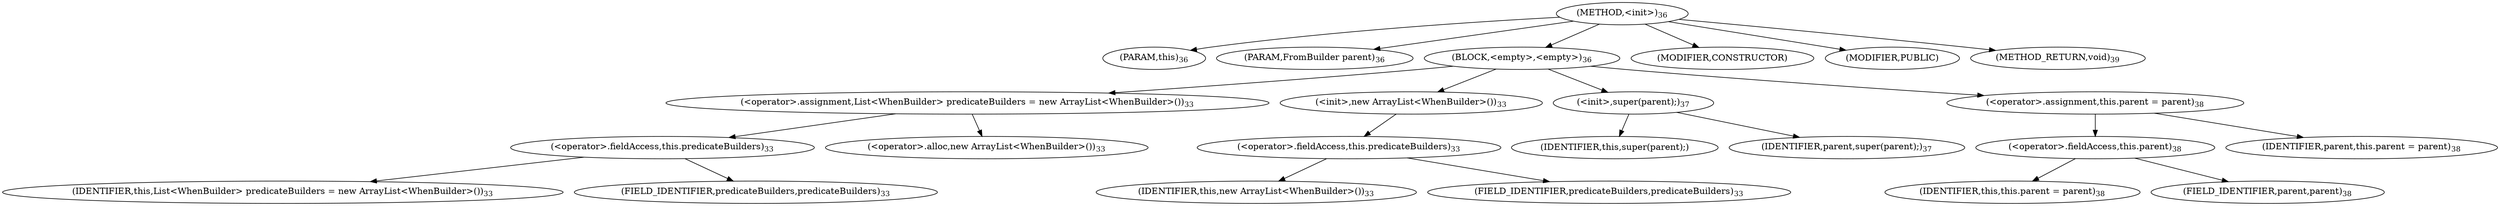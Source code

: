 digraph "&lt;init&gt;" {  
"27" [label = <(METHOD,&lt;init&gt;)<SUB>36</SUB>> ]
"4" [label = <(PARAM,this)<SUB>36</SUB>> ]
"28" [label = <(PARAM,FromBuilder parent)<SUB>36</SUB>> ]
"29" [label = <(BLOCK,&lt;empty&gt;,&lt;empty&gt;)<SUB>36</SUB>> ]
"30" [label = <(&lt;operator&gt;.assignment,List&lt;WhenBuilder&gt; predicateBuilders = new ArrayList&lt;WhenBuilder&gt;())<SUB>33</SUB>> ]
"31" [label = <(&lt;operator&gt;.fieldAccess,this.predicateBuilders)<SUB>33</SUB>> ]
"32" [label = <(IDENTIFIER,this,List&lt;WhenBuilder&gt; predicateBuilders = new ArrayList&lt;WhenBuilder&gt;())<SUB>33</SUB>> ]
"33" [label = <(FIELD_IDENTIFIER,predicateBuilders,predicateBuilders)<SUB>33</SUB>> ]
"34" [label = <(&lt;operator&gt;.alloc,new ArrayList&lt;WhenBuilder&gt;())<SUB>33</SUB>> ]
"35" [label = <(&lt;init&gt;,new ArrayList&lt;WhenBuilder&gt;())<SUB>33</SUB>> ]
"36" [label = <(&lt;operator&gt;.fieldAccess,this.predicateBuilders)<SUB>33</SUB>> ]
"37" [label = <(IDENTIFIER,this,new ArrayList&lt;WhenBuilder&gt;())<SUB>33</SUB>> ]
"38" [label = <(FIELD_IDENTIFIER,predicateBuilders,predicateBuilders)<SUB>33</SUB>> ]
"39" [label = <(&lt;init&gt;,super(parent);)<SUB>37</SUB>> ]
"3" [label = <(IDENTIFIER,this,super(parent);)> ]
"40" [label = <(IDENTIFIER,parent,super(parent);)<SUB>37</SUB>> ]
"41" [label = <(&lt;operator&gt;.assignment,this.parent = parent)<SUB>38</SUB>> ]
"42" [label = <(&lt;operator&gt;.fieldAccess,this.parent)<SUB>38</SUB>> ]
"5" [label = <(IDENTIFIER,this,this.parent = parent)<SUB>38</SUB>> ]
"43" [label = <(FIELD_IDENTIFIER,parent,parent)<SUB>38</SUB>> ]
"44" [label = <(IDENTIFIER,parent,this.parent = parent)<SUB>38</SUB>> ]
"45" [label = <(MODIFIER,CONSTRUCTOR)> ]
"46" [label = <(MODIFIER,PUBLIC)> ]
"47" [label = <(METHOD_RETURN,void)<SUB>39</SUB>> ]
  "27" -> "4" 
  "27" -> "28" 
  "27" -> "29" 
  "27" -> "45" 
  "27" -> "46" 
  "27" -> "47" 
  "29" -> "30" 
  "29" -> "35" 
  "29" -> "39" 
  "29" -> "41" 
  "30" -> "31" 
  "30" -> "34" 
  "31" -> "32" 
  "31" -> "33" 
  "35" -> "36" 
  "36" -> "37" 
  "36" -> "38" 
  "39" -> "3" 
  "39" -> "40" 
  "41" -> "42" 
  "41" -> "44" 
  "42" -> "5" 
  "42" -> "43" 
}
